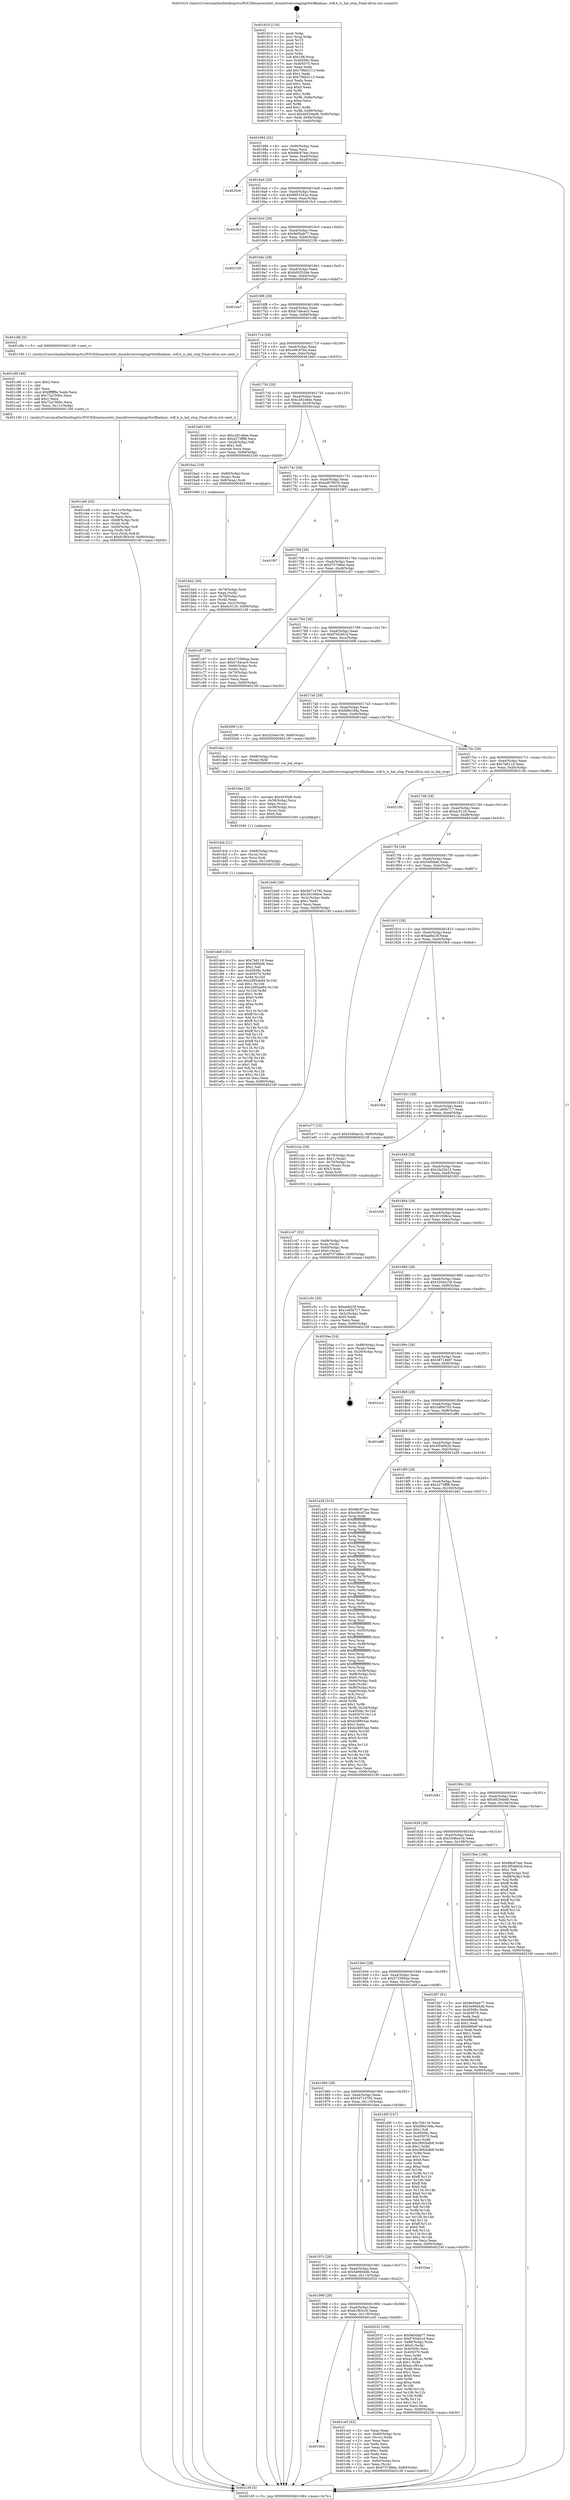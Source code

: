 digraph "0x401610" {
  label = "0x401610 (/mnt/c/Users/mathe/Desktop/tcc/POCII/binaries/extr_linuxdriversstagingrtlwifihalmac..wifi.h_is_hal_stop_Final-ollvm.out::main(0))"
  labelloc = "t"
  node[shape=record]

  Entry [label="",width=0.3,height=0.3,shape=circle,fillcolor=black,style=filled]
  "0x401684" [label="{
     0x401684 [32]\l
     | [instrs]\l
     &nbsp;&nbsp;0x401684 \<+6\>: mov -0x90(%rbp),%eax\l
     &nbsp;&nbsp;0x40168a \<+2\>: mov %eax,%ecx\l
     &nbsp;&nbsp;0x40168c \<+6\>: sub $0x88c87eec,%ecx\l
     &nbsp;&nbsp;0x401692 \<+6\>: mov %eax,-0xa4(%rbp)\l
     &nbsp;&nbsp;0x401698 \<+6\>: mov %ecx,-0xa8(%rbp)\l
     &nbsp;&nbsp;0x40169e \<+6\>: je 00000000004020c6 \<main+0xab6\>\l
  }"]
  "0x4020c6" [label="{
     0x4020c6\l
  }", style=dashed]
  "0x4016a4" [label="{
     0x4016a4 [28]\l
     | [instrs]\l
     &nbsp;&nbsp;0x4016a4 \<+5\>: jmp 00000000004016a9 \<main+0x99\>\l
     &nbsp;&nbsp;0x4016a9 \<+6\>: mov -0xa4(%rbp),%eax\l
     &nbsp;&nbsp;0x4016af \<+5\>: sub $0x9953342e,%eax\l
     &nbsp;&nbsp;0x4016b4 \<+6\>: mov %eax,-0xac(%rbp)\l
     &nbsp;&nbsp;0x4016ba \<+6\>: je 0000000000401fc3 \<main+0x9b3\>\l
  }"]
  Exit [label="",width=0.3,height=0.3,shape=circle,fillcolor=black,style=filled,peripheries=2]
  "0x401fc3" [label="{
     0x401fc3\l
  }", style=dashed]
  "0x4016c0" [label="{
     0x4016c0 [28]\l
     | [instrs]\l
     &nbsp;&nbsp;0x4016c0 \<+5\>: jmp 00000000004016c5 \<main+0xb5\>\l
     &nbsp;&nbsp;0x4016c5 \<+6\>: mov -0xa4(%rbp),%eax\l
     &nbsp;&nbsp;0x4016cb \<+5\>: sub $0x9e50ab77,%eax\l
     &nbsp;&nbsp;0x4016d0 \<+6\>: mov %eax,-0xb0(%rbp)\l
     &nbsp;&nbsp;0x4016d6 \<+6\>: je 0000000000402158 \<main+0xb48\>\l
  }"]
  "0x401de0" [label="{
     0x401de0 [151]\l
     | [instrs]\l
     &nbsp;&nbsp;0x401de0 \<+5\>: mov $0x7b8118,%eax\l
     &nbsp;&nbsp;0x401de5 \<+5\>: mov $0x54f0da6,%esi\l
     &nbsp;&nbsp;0x401dea \<+2\>: mov $0x1,%dl\l
     &nbsp;&nbsp;0x401dec \<+8\>: mov 0x40506c,%r8d\l
     &nbsp;&nbsp;0x401df4 \<+8\>: mov 0x405070,%r9d\l
     &nbsp;&nbsp;0x401dfc \<+3\>: mov %r8d,%r10d\l
     &nbsp;&nbsp;0x401dff \<+7\>: add $0x2d95ab94,%r10d\l
     &nbsp;&nbsp;0x401e06 \<+4\>: sub $0x1,%r10d\l
     &nbsp;&nbsp;0x401e0a \<+7\>: sub $0x2d95ab94,%r10d\l
     &nbsp;&nbsp;0x401e11 \<+4\>: imul %r10d,%r8d\l
     &nbsp;&nbsp;0x401e15 \<+4\>: and $0x1,%r8d\l
     &nbsp;&nbsp;0x401e19 \<+4\>: cmp $0x0,%r8d\l
     &nbsp;&nbsp;0x401e1d \<+4\>: sete %r11b\l
     &nbsp;&nbsp;0x401e21 \<+4\>: cmp $0xa,%r9d\l
     &nbsp;&nbsp;0x401e25 \<+3\>: setl %bl\l
     &nbsp;&nbsp;0x401e28 \<+3\>: mov %r11b,%r14b\l
     &nbsp;&nbsp;0x401e2b \<+4\>: xor $0xff,%r14b\l
     &nbsp;&nbsp;0x401e2f \<+3\>: mov %bl,%r15b\l
     &nbsp;&nbsp;0x401e32 \<+4\>: xor $0xff,%r15b\l
     &nbsp;&nbsp;0x401e36 \<+3\>: xor $0x1,%dl\l
     &nbsp;&nbsp;0x401e39 \<+3\>: mov %r14b,%r12b\l
     &nbsp;&nbsp;0x401e3c \<+4\>: and $0xff,%r12b\l
     &nbsp;&nbsp;0x401e40 \<+3\>: and %dl,%r11b\l
     &nbsp;&nbsp;0x401e43 \<+3\>: mov %r15b,%r13b\l
     &nbsp;&nbsp;0x401e46 \<+4\>: and $0xff,%r13b\l
     &nbsp;&nbsp;0x401e4a \<+2\>: and %dl,%bl\l
     &nbsp;&nbsp;0x401e4c \<+3\>: or %r11b,%r12b\l
     &nbsp;&nbsp;0x401e4f \<+3\>: or %bl,%r13b\l
     &nbsp;&nbsp;0x401e52 \<+3\>: xor %r13b,%r12b\l
     &nbsp;&nbsp;0x401e55 \<+3\>: or %r15b,%r14b\l
     &nbsp;&nbsp;0x401e58 \<+4\>: xor $0xff,%r14b\l
     &nbsp;&nbsp;0x401e5c \<+3\>: or $0x1,%dl\l
     &nbsp;&nbsp;0x401e5f \<+3\>: and %dl,%r14b\l
     &nbsp;&nbsp;0x401e62 \<+3\>: or %r14b,%r12b\l
     &nbsp;&nbsp;0x401e65 \<+4\>: test $0x1,%r12b\l
     &nbsp;&nbsp;0x401e69 \<+3\>: cmovne %esi,%eax\l
     &nbsp;&nbsp;0x401e6c \<+6\>: mov %eax,-0x90(%rbp)\l
     &nbsp;&nbsp;0x401e72 \<+5\>: jmp 000000000040216f \<main+0xb5f\>\l
  }"]
  "0x402158" [label="{
     0x402158\l
  }", style=dashed]
  "0x4016dc" [label="{
     0x4016dc [28]\l
     | [instrs]\l
     &nbsp;&nbsp;0x4016dc \<+5\>: jmp 00000000004016e1 \<main+0xd1\>\l
     &nbsp;&nbsp;0x4016e1 \<+6\>: mov -0xa4(%rbp),%eax\l
     &nbsp;&nbsp;0x4016e7 \<+5\>: sub $0xb00552de,%eax\l
     &nbsp;&nbsp;0x4016ec \<+6\>: mov %eax,-0xb4(%rbp)\l
     &nbsp;&nbsp;0x4016f2 \<+6\>: je 0000000000401ee7 \<main+0x8d7\>\l
  }"]
  "0x401dcb" [label="{
     0x401dcb [21]\l
     | [instrs]\l
     &nbsp;&nbsp;0x401dcb \<+4\>: mov -0x68(%rbp),%rcx\l
     &nbsp;&nbsp;0x401dcf \<+3\>: mov (%rcx),%rcx\l
     &nbsp;&nbsp;0x401dd2 \<+3\>: mov %rcx,%rdi\l
     &nbsp;&nbsp;0x401dd5 \<+6\>: mov %eax,-0x120(%rbp)\l
     &nbsp;&nbsp;0x401ddb \<+5\>: call 0000000000401030 \<free@plt\>\l
     | [calls]\l
     &nbsp;&nbsp;0x401030 \{1\} (unknown)\l
  }"]
  "0x401ee7" [label="{
     0x401ee7\l
  }", style=dashed]
  "0x4016f8" [label="{
     0x4016f8 [28]\l
     | [instrs]\l
     &nbsp;&nbsp;0x4016f8 \<+5\>: jmp 00000000004016fd \<main+0xed\>\l
     &nbsp;&nbsp;0x4016fd \<+6\>: mov -0xa4(%rbp),%eax\l
     &nbsp;&nbsp;0x401703 \<+5\>: sub $0xb7d4cac5,%eax\l
     &nbsp;&nbsp;0x401708 \<+6\>: mov %eax,-0xb8(%rbp)\l
     &nbsp;&nbsp;0x40170e \<+6\>: je 0000000000401c8b \<main+0x67b\>\l
  }"]
  "0x401dae" [label="{
     0x401dae [29]\l
     | [instrs]\l
     &nbsp;&nbsp;0x401dae \<+10\>: movabs $0x4030d6,%rdi\l
     &nbsp;&nbsp;0x401db8 \<+4\>: mov -0x58(%rbp),%rcx\l
     &nbsp;&nbsp;0x401dbc \<+2\>: mov %eax,(%rcx)\l
     &nbsp;&nbsp;0x401dbe \<+4\>: mov -0x58(%rbp),%rcx\l
     &nbsp;&nbsp;0x401dc2 \<+2\>: mov (%rcx),%esi\l
     &nbsp;&nbsp;0x401dc4 \<+2\>: mov $0x0,%al\l
     &nbsp;&nbsp;0x401dc6 \<+5\>: call 0000000000401040 \<printf@plt\>\l
     | [calls]\l
     &nbsp;&nbsp;0x401040 \{1\} (unknown)\l
  }"]
  "0x401c8b" [label="{
     0x401c8b [5]\l
     | [instrs]\l
     &nbsp;&nbsp;0x401c8b \<+5\>: call 0000000000401160 \<next_i\>\l
     | [calls]\l
     &nbsp;&nbsp;0x401160 \{1\} (/mnt/c/Users/mathe/Desktop/tcc/POCII/binaries/extr_linuxdriversstagingrtlwifihalmac..wifi.h_is_hal_stop_Final-ollvm.out::next_i)\l
  }"]
  "0x401714" [label="{
     0x401714 [28]\l
     | [instrs]\l
     &nbsp;&nbsp;0x401714 \<+5\>: jmp 0000000000401719 \<main+0x109\>\l
     &nbsp;&nbsp;0x401719 \<+6\>: mov -0xa4(%rbp),%eax\l
     &nbsp;&nbsp;0x40171f \<+5\>: sub $0xc08c87ba,%eax\l
     &nbsp;&nbsp;0x401724 \<+6\>: mov %eax,-0xbc(%rbp)\l
     &nbsp;&nbsp;0x40172a \<+6\>: je 0000000000401b63 \<main+0x553\>\l
  }"]
  "0x4019b4" [label="{
     0x4019b4\l
  }", style=dashed]
  "0x401b63" [label="{
     0x401b63 [30]\l
     | [instrs]\l
     &nbsp;&nbsp;0x401b63 \<+5\>: mov $0xc28146ee,%eax\l
     &nbsp;&nbsp;0x401b68 \<+5\>: mov $0x4273fff8,%ecx\l
     &nbsp;&nbsp;0x401b6d \<+3\>: mov -0x2d(%rbp),%dl\l
     &nbsp;&nbsp;0x401b70 \<+3\>: test $0x1,%dl\l
     &nbsp;&nbsp;0x401b73 \<+3\>: cmovne %ecx,%eax\l
     &nbsp;&nbsp;0x401b76 \<+6\>: mov %eax,-0x90(%rbp)\l
     &nbsp;&nbsp;0x401b7c \<+5\>: jmp 000000000040216f \<main+0xb5f\>\l
  }"]
  "0x401730" [label="{
     0x401730 [28]\l
     | [instrs]\l
     &nbsp;&nbsp;0x401730 \<+5\>: jmp 0000000000401735 \<main+0x125\>\l
     &nbsp;&nbsp;0x401735 \<+6\>: mov -0xa4(%rbp),%eax\l
     &nbsp;&nbsp;0x40173b \<+5\>: sub $0xc28146ee,%eax\l
     &nbsp;&nbsp;0x401740 \<+6\>: mov %eax,-0xc0(%rbp)\l
     &nbsp;&nbsp;0x401746 \<+6\>: je 0000000000401ba2 \<main+0x592\>\l
  }"]
  "0x401ce5" [label="{
     0x401ce5 [42]\l
     | [instrs]\l
     &nbsp;&nbsp;0x401ce5 \<+2\>: xor %eax,%eax\l
     &nbsp;&nbsp;0x401ce7 \<+4\>: mov -0x60(%rbp),%rcx\l
     &nbsp;&nbsp;0x401ceb \<+2\>: mov (%rcx),%edx\l
     &nbsp;&nbsp;0x401ced \<+2\>: mov %eax,%esi\l
     &nbsp;&nbsp;0x401cef \<+2\>: sub %edx,%esi\l
     &nbsp;&nbsp;0x401cf1 \<+2\>: mov %eax,%edx\l
     &nbsp;&nbsp;0x401cf3 \<+3\>: sub $0x1,%edx\l
     &nbsp;&nbsp;0x401cf6 \<+2\>: add %edx,%esi\l
     &nbsp;&nbsp;0x401cf8 \<+2\>: sub %esi,%eax\l
     &nbsp;&nbsp;0x401cfa \<+4\>: mov -0x60(%rbp),%rcx\l
     &nbsp;&nbsp;0x401cfe \<+2\>: mov %eax,(%rcx)\l
     &nbsp;&nbsp;0x401d00 \<+10\>: movl $0xf73748be,-0x90(%rbp)\l
     &nbsp;&nbsp;0x401d0a \<+5\>: jmp 000000000040216f \<main+0xb5f\>\l
  }"]
  "0x401ba2" [label="{
     0x401ba2 [16]\l
     | [instrs]\l
     &nbsp;&nbsp;0x401ba2 \<+4\>: mov -0x80(%rbp),%rax\l
     &nbsp;&nbsp;0x401ba6 \<+3\>: mov (%rax),%rax\l
     &nbsp;&nbsp;0x401ba9 \<+4\>: mov 0x8(%rax),%rdi\l
     &nbsp;&nbsp;0x401bad \<+5\>: call 0000000000401060 \<atoi@plt\>\l
     | [calls]\l
     &nbsp;&nbsp;0x401060 \{1\} (unknown)\l
  }"]
  "0x40174c" [label="{
     0x40174c [28]\l
     | [instrs]\l
     &nbsp;&nbsp;0x40174c \<+5\>: jmp 0000000000401751 \<main+0x141\>\l
     &nbsp;&nbsp;0x401751 \<+6\>: mov -0xa4(%rbp),%eax\l
     &nbsp;&nbsp;0x401757 \<+5\>: sub $0xed979535,%eax\l
     &nbsp;&nbsp;0x40175c \<+6\>: mov %eax,-0xc4(%rbp)\l
     &nbsp;&nbsp;0x401762 \<+6\>: je 0000000000401f67 \<main+0x957\>\l
  }"]
  "0x401998" [label="{
     0x401998 [28]\l
     | [instrs]\l
     &nbsp;&nbsp;0x401998 \<+5\>: jmp 000000000040199d \<main+0x38d\>\l
     &nbsp;&nbsp;0x40199d \<+6\>: mov -0xa4(%rbp),%eax\l
     &nbsp;&nbsp;0x4019a3 \<+5\>: sub $0x61f93cc9,%eax\l
     &nbsp;&nbsp;0x4019a8 \<+6\>: mov %eax,-0x118(%rbp)\l
     &nbsp;&nbsp;0x4019ae \<+6\>: je 0000000000401ce5 \<main+0x6d5\>\l
  }"]
  "0x401f67" [label="{
     0x401f67\l
  }", style=dashed]
  "0x401768" [label="{
     0x401768 [28]\l
     | [instrs]\l
     &nbsp;&nbsp;0x401768 \<+5\>: jmp 000000000040176d \<main+0x15d\>\l
     &nbsp;&nbsp;0x40176d \<+6\>: mov -0xa4(%rbp),%eax\l
     &nbsp;&nbsp;0x401773 \<+5\>: sub $0xf73748be,%eax\l
     &nbsp;&nbsp;0x401778 \<+6\>: mov %eax,-0xc8(%rbp)\l
     &nbsp;&nbsp;0x40177e \<+6\>: je 0000000000401c67 \<main+0x657\>\l
  }"]
  "0x402032" [label="{
     0x402032 [109]\l
     | [instrs]\l
     &nbsp;&nbsp;0x402032 \<+5\>: mov $0x9e50ab77,%eax\l
     &nbsp;&nbsp;0x402037 \<+5\>: mov $0xf7654d1d,%ecx\l
     &nbsp;&nbsp;0x40203c \<+7\>: mov -0x88(%rbp),%rdx\l
     &nbsp;&nbsp;0x402043 \<+6\>: movl $0x0,(%rdx)\l
     &nbsp;&nbsp;0x402049 \<+7\>: mov 0x40506c,%esi\l
     &nbsp;&nbsp;0x402050 \<+7\>: mov 0x405070,%edi\l
     &nbsp;&nbsp;0x402057 \<+3\>: mov %esi,%r8d\l
     &nbsp;&nbsp;0x40205a \<+7\>: sub $0xa1cf81ec,%r8d\l
     &nbsp;&nbsp;0x402061 \<+4\>: sub $0x1,%r8d\l
     &nbsp;&nbsp;0x402065 \<+7\>: add $0xa1cf81ec,%r8d\l
     &nbsp;&nbsp;0x40206c \<+4\>: imul %r8d,%esi\l
     &nbsp;&nbsp;0x402070 \<+3\>: and $0x1,%esi\l
     &nbsp;&nbsp;0x402073 \<+3\>: cmp $0x0,%esi\l
     &nbsp;&nbsp;0x402076 \<+4\>: sete %r9b\l
     &nbsp;&nbsp;0x40207a \<+3\>: cmp $0xa,%edi\l
     &nbsp;&nbsp;0x40207d \<+4\>: setl %r10b\l
     &nbsp;&nbsp;0x402081 \<+3\>: mov %r9b,%r11b\l
     &nbsp;&nbsp;0x402084 \<+3\>: and %r10b,%r11b\l
     &nbsp;&nbsp;0x402087 \<+3\>: xor %r10b,%r9b\l
     &nbsp;&nbsp;0x40208a \<+3\>: or %r9b,%r11b\l
     &nbsp;&nbsp;0x40208d \<+4\>: test $0x1,%r11b\l
     &nbsp;&nbsp;0x402091 \<+3\>: cmovne %ecx,%eax\l
     &nbsp;&nbsp;0x402094 \<+6\>: mov %eax,-0x90(%rbp)\l
     &nbsp;&nbsp;0x40209a \<+5\>: jmp 000000000040216f \<main+0xb5f\>\l
  }"]
  "0x401c67" [label="{
     0x401c67 [36]\l
     | [instrs]\l
     &nbsp;&nbsp;0x401c67 \<+5\>: mov $0x572580aa,%eax\l
     &nbsp;&nbsp;0x401c6c \<+5\>: mov $0xb7d4cac5,%ecx\l
     &nbsp;&nbsp;0x401c71 \<+4\>: mov -0x60(%rbp),%rdx\l
     &nbsp;&nbsp;0x401c75 \<+2\>: mov (%rdx),%esi\l
     &nbsp;&nbsp;0x401c77 \<+4\>: mov -0x70(%rbp),%rdx\l
     &nbsp;&nbsp;0x401c7b \<+2\>: cmp (%rdx),%esi\l
     &nbsp;&nbsp;0x401c7d \<+3\>: cmovl %ecx,%eax\l
     &nbsp;&nbsp;0x401c80 \<+6\>: mov %eax,-0x90(%rbp)\l
     &nbsp;&nbsp;0x401c86 \<+5\>: jmp 000000000040216f \<main+0xb5f\>\l
  }"]
  "0x401784" [label="{
     0x401784 [28]\l
     | [instrs]\l
     &nbsp;&nbsp;0x401784 \<+5\>: jmp 0000000000401789 \<main+0x179\>\l
     &nbsp;&nbsp;0x401789 \<+6\>: mov -0xa4(%rbp),%eax\l
     &nbsp;&nbsp;0x40178f \<+5\>: sub $0xf7654d1d,%eax\l
     &nbsp;&nbsp;0x401794 \<+6\>: mov %eax,-0xcc(%rbp)\l
     &nbsp;&nbsp;0x40179a \<+6\>: je 000000000040209f \<main+0xa8f\>\l
  }"]
  "0x40197c" [label="{
     0x40197c [28]\l
     | [instrs]\l
     &nbsp;&nbsp;0x40197c \<+5\>: jmp 0000000000401981 \<main+0x371\>\l
     &nbsp;&nbsp;0x401981 \<+6\>: mov -0xa4(%rbp),%eax\l
     &nbsp;&nbsp;0x401987 \<+5\>: sub $0x5e99d4db,%eax\l
     &nbsp;&nbsp;0x40198c \<+6\>: mov %eax,-0x114(%rbp)\l
     &nbsp;&nbsp;0x401992 \<+6\>: je 0000000000402032 \<main+0xa22\>\l
  }"]
  "0x40209f" [label="{
     0x40209f [15]\l
     | [instrs]\l
     &nbsp;&nbsp;0x40209f \<+10\>: movl $0x3204e156,-0x90(%rbp)\l
     &nbsp;&nbsp;0x4020a9 \<+5\>: jmp 000000000040216f \<main+0xb5f\>\l
  }"]
  "0x4017a0" [label="{
     0x4017a0 [28]\l
     | [instrs]\l
     &nbsp;&nbsp;0x4017a0 \<+5\>: jmp 00000000004017a5 \<main+0x195\>\l
     &nbsp;&nbsp;0x4017a5 \<+6\>: mov -0xa4(%rbp),%eax\l
     &nbsp;&nbsp;0x4017ab \<+5\>: sub $0xfd9e19da,%eax\l
     &nbsp;&nbsp;0x4017b0 \<+6\>: mov %eax,-0xd0(%rbp)\l
     &nbsp;&nbsp;0x4017b6 \<+6\>: je 0000000000401da2 \<main+0x792\>\l
  }"]
  "0x401bee" [label="{
     0x401bee\l
  }", style=dashed]
  "0x401da2" [label="{
     0x401da2 [12]\l
     | [instrs]\l
     &nbsp;&nbsp;0x401da2 \<+4\>: mov -0x68(%rbp),%rax\l
     &nbsp;&nbsp;0x401da6 \<+3\>: mov (%rax),%rdi\l
     &nbsp;&nbsp;0x401da9 \<+5\>: call 00000000004015e0 \<is_hal_stop\>\l
     | [calls]\l
     &nbsp;&nbsp;0x4015e0 \{1\} (/mnt/c/Users/mathe/Desktop/tcc/POCII/binaries/extr_linuxdriversstagingrtlwifihalmac..wifi.h_is_hal_stop_Final-ollvm.out::is_hal_stop)\l
  }"]
  "0x4017bc" [label="{
     0x4017bc [28]\l
     | [instrs]\l
     &nbsp;&nbsp;0x4017bc \<+5\>: jmp 00000000004017c1 \<main+0x1b1\>\l
     &nbsp;&nbsp;0x4017c1 \<+6\>: mov -0xa4(%rbp),%eax\l
     &nbsp;&nbsp;0x4017c7 \<+5\>: sub $0x7b8118,%eax\l
     &nbsp;&nbsp;0x4017cc \<+6\>: mov %eax,-0xd4(%rbp)\l
     &nbsp;&nbsp;0x4017d2 \<+6\>: je 000000000040210b \<main+0xafb\>\l
  }"]
  "0x401960" [label="{
     0x401960 [28]\l
     | [instrs]\l
     &nbsp;&nbsp;0x401960 \<+5\>: jmp 0000000000401965 \<main+0x355\>\l
     &nbsp;&nbsp;0x401965 \<+6\>: mov -0xa4(%rbp),%eax\l
     &nbsp;&nbsp;0x40196b \<+5\>: sub $0x5d714792,%eax\l
     &nbsp;&nbsp;0x401970 \<+6\>: mov %eax,-0x110(%rbp)\l
     &nbsp;&nbsp;0x401976 \<+6\>: je 0000000000401bee \<main+0x5de\>\l
  }"]
  "0x40210b" [label="{
     0x40210b\l
  }", style=dashed]
  "0x4017d8" [label="{
     0x4017d8 [28]\l
     | [instrs]\l
     &nbsp;&nbsp;0x4017d8 \<+5\>: jmp 00000000004017dd \<main+0x1cd\>\l
     &nbsp;&nbsp;0x4017dd \<+6\>: mov -0xa4(%rbp),%eax\l
     &nbsp;&nbsp;0x4017e3 \<+5\>: sub $0xdc5120,%eax\l
     &nbsp;&nbsp;0x4017e8 \<+6\>: mov %eax,-0xd8(%rbp)\l
     &nbsp;&nbsp;0x4017ee \<+6\>: je 0000000000401bd0 \<main+0x5c0\>\l
  }"]
  "0x401d0f" [label="{
     0x401d0f [147]\l
     | [instrs]\l
     &nbsp;&nbsp;0x401d0f \<+5\>: mov $0x7b8118,%eax\l
     &nbsp;&nbsp;0x401d14 \<+5\>: mov $0xfd9e19da,%ecx\l
     &nbsp;&nbsp;0x401d19 \<+2\>: mov $0x1,%dl\l
     &nbsp;&nbsp;0x401d1b \<+7\>: mov 0x40506c,%esi\l
     &nbsp;&nbsp;0x401d22 \<+7\>: mov 0x405070,%edi\l
     &nbsp;&nbsp;0x401d29 \<+3\>: mov %esi,%r8d\l
     &nbsp;&nbsp;0x401d2c \<+7\>: add $0x3892bdb8,%r8d\l
     &nbsp;&nbsp;0x401d33 \<+4\>: sub $0x1,%r8d\l
     &nbsp;&nbsp;0x401d37 \<+7\>: sub $0x3892bdb8,%r8d\l
     &nbsp;&nbsp;0x401d3e \<+4\>: imul %r8d,%esi\l
     &nbsp;&nbsp;0x401d42 \<+3\>: and $0x1,%esi\l
     &nbsp;&nbsp;0x401d45 \<+3\>: cmp $0x0,%esi\l
     &nbsp;&nbsp;0x401d48 \<+4\>: sete %r9b\l
     &nbsp;&nbsp;0x401d4c \<+3\>: cmp $0xa,%edi\l
     &nbsp;&nbsp;0x401d4f \<+4\>: setl %r10b\l
     &nbsp;&nbsp;0x401d53 \<+3\>: mov %r9b,%r11b\l
     &nbsp;&nbsp;0x401d56 \<+4\>: xor $0xff,%r11b\l
     &nbsp;&nbsp;0x401d5a \<+3\>: mov %r10b,%bl\l
     &nbsp;&nbsp;0x401d5d \<+3\>: xor $0xff,%bl\l
     &nbsp;&nbsp;0x401d60 \<+3\>: xor $0x0,%dl\l
     &nbsp;&nbsp;0x401d63 \<+3\>: mov %r11b,%r14b\l
     &nbsp;&nbsp;0x401d66 \<+4\>: and $0x0,%r14b\l
     &nbsp;&nbsp;0x401d6a \<+3\>: and %dl,%r9b\l
     &nbsp;&nbsp;0x401d6d \<+3\>: mov %bl,%r15b\l
     &nbsp;&nbsp;0x401d70 \<+4\>: and $0x0,%r15b\l
     &nbsp;&nbsp;0x401d74 \<+3\>: and %dl,%r10b\l
     &nbsp;&nbsp;0x401d77 \<+3\>: or %r9b,%r14b\l
     &nbsp;&nbsp;0x401d7a \<+3\>: or %r10b,%r15b\l
     &nbsp;&nbsp;0x401d7d \<+3\>: xor %r15b,%r14b\l
     &nbsp;&nbsp;0x401d80 \<+3\>: or %bl,%r11b\l
     &nbsp;&nbsp;0x401d83 \<+4\>: xor $0xff,%r11b\l
     &nbsp;&nbsp;0x401d87 \<+3\>: or $0x0,%dl\l
     &nbsp;&nbsp;0x401d8a \<+3\>: and %dl,%r11b\l
     &nbsp;&nbsp;0x401d8d \<+3\>: or %r11b,%r14b\l
     &nbsp;&nbsp;0x401d90 \<+4\>: test $0x1,%r14b\l
     &nbsp;&nbsp;0x401d94 \<+3\>: cmovne %ecx,%eax\l
     &nbsp;&nbsp;0x401d97 \<+6\>: mov %eax,-0x90(%rbp)\l
     &nbsp;&nbsp;0x401d9d \<+5\>: jmp 000000000040216f \<main+0xb5f\>\l
  }"]
  "0x401bd0" [label="{
     0x401bd0 [30]\l
     | [instrs]\l
     &nbsp;&nbsp;0x401bd0 \<+5\>: mov $0x5d714792,%eax\l
     &nbsp;&nbsp;0x401bd5 \<+5\>: mov $0x301006ce,%ecx\l
     &nbsp;&nbsp;0x401bda \<+3\>: mov -0x2c(%rbp),%edx\l
     &nbsp;&nbsp;0x401bdd \<+3\>: cmp $0x1,%edx\l
     &nbsp;&nbsp;0x401be0 \<+3\>: cmovl %ecx,%eax\l
     &nbsp;&nbsp;0x401be3 \<+6\>: mov %eax,-0x90(%rbp)\l
     &nbsp;&nbsp;0x401be9 \<+5\>: jmp 000000000040216f \<main+0xb5f\>\l
  }"]
  "0x4017f4" [label="{
     0x4017f4 [28]\l
     | [instrs]\l
     &nbsp;&nbsp;0x4017f4 \<+5\>: jmp 00000000004017f9 \<main+0x1e9\>\l
     &nbsp;&nbsp;0x4017f9 \<+6\>: mov -0xa4(%rbp),%eax\l
     &nbsp;&nbsp;0x4017ff \<+5\>: sub $0x54f0da6,%eax\l
     &nbsp;&nbsp;0x401804 \<+6\>: mov %eax,-0xdc(%rbp)\l
     &nbsp;&nbsp;0x40180a \<+6\>: je 0000000000401e77 \<main+0x867\>\l
  }"]
  "0x401944" [label="{
     0x401944 [28]\l
     | [instrs]\l
     &nbsp;&nbsp;0x401944 \<+5\>: jmp 0000000000401949 \<main+0x339\>\l
     &nbsp;&nbsp;0x401949 \<+6\>: mov -0xa4(%rbp),%eax\l
     &nbsp;&nbsp;0x40194f \<+5\>: sub $0x572580aa,%eax\l
     &nbsp;&nbsp;0x401954 \<+6\>: mov %eax,-0x10c(%rbp)\l
     &nbsp;&nbsp;0x40195a \<+6\>: je 0000000000401d0f \<main+0x6ff\>\l
  }"]
  "0x401e77" [label="{
     0x401e77 [15]\l
     | [instrs]\l
     &nbsp;&nbsp;0x401e77 \<+10\>: movl $0x53d6ae1b,-0x90(%rbp)\l
     &nbsp;&nbsp;0x401e81 \<+5\>: jmp 000000000040216f \<main+0xb5f\>\l
  }"]
  "0x401810" [label="{
     0x401810 [28]\l
     | [instrs]\l
     &nbsp;&nbsp;0x401810 \<+5\>: jmp 0000000000401815 \<main+0x205\>\l
     &nbsp;&nbsp;0x401815 \<+6\>: mov -0xa4(%rbp),%eax\l
     &nbsp;&nbsp;0x40181b \<+5\>: sub $0xaefe23f,%eax\l
     &nbsp;&nbsp;0x401820 \<+6\>: mov %eax,-0xe0(%rbp)\l
     &nbsp;&nbsp;0x401826 \<+6\>: je 0000000000401fb4 \<main+0x9a4\>\l
  }"]
  "0x401fd7" [label="{
     0x401fd7 [91]\l
     | [instrs]\l
     &nbsp;&nbsp;0x401fd7 \<+5\>: mov $0x9e50ab77,%eax\l
     &nbsp;&nbsp;0x401fdc \<+5\>: mov $0x5e99d4db,%ecx\l
     &nbsp;&nbsp;0x401fe1 \<+7\>: mov 0x40506c,%edx\l
     &nbsp;&nbsp;0x401fe8 \<+7\>: mov 0x405070,%esi\l
     &nbsp;&nbsp;0x401fef \<+2\>: mov %edx,%edi\l
     &nbsp;&nbsp;0x401ff1 \<+6\>: sub $0xb86b87ed,%edi\l
     &nbsp;&nbsp;0x401ff7 \<+3\>: sub $0x1,%edi\l
     &nbsp;&nbsp;0x401ffa \<+6\>: add $0xb86b87ed,%edi\l
     &nbsp;&nbsp;0x402000 \<+3\>: imul %edi,%edx\l
     &nbsp;&nbsp;0x402003 \<+3\>: and $0x1,%edx\l
     &nbsp;&nbsp;0x402006 \<+3\>: cmp $0x0,%edx\l
     &nbsp;&nbsp;0x402009 \<+4\>: sete %r8b\l
     &nbsp;&nbsp;0x40200d \<+3\>: cmp $0xa,%esi\l
     &nbsp;&nbsp;0x402010 \<+4\>: setl %r9b\l
     &nbsp;&nbsp;0x402014 \<+3\>: mov %r8b,%r10b\l
     &nbsp;&nbsp;0x402017 \<+3\>: and %r9b,%r10b\l
     &nbsp;&nbsp;0x40201a \<+3\>: xor %r9b,%r8b\l
     &nbsp;&nbsp;0x40201d \<+3\>: or %r8b,%r10b\l
     &nbsp;&nbsp;0x402020 \<+4\>: test $0x1,%r10b\l
     &nbsp;&nbsp;0x402024 \<+3\>: cmovne %ecx,%eax\l
     &nbsp;&nbsp;0x402027 \<+6\>: mov %eax,-0x90(%rbp)\l
     &nbsp;&nbsp;0x40202d \<+5\>: jmp 000000000040216f \<main+0xb5f\>\l
  }"]
  "0x401fb4" [label="{
     0x401fb4\l
  }", style=dashed]
  "0x40182c" [label="{
     0x40182c [28]\l
     | [instrs]\l
     &nbsp;&nbsp;0x40182c \<+5\>: jmp 0000000000401831 \<main+0x221\>\l
     &nbsp;&nbsp;0x401831 \<+6\>: mov -0xa4(%rbp),%eax\l
     &nbsp;&nbsp;0x401837 \<+5\>: sub $0x1e65b717,%eax\l
     &nbsp;&nbsp;0x40183c \<+6\>: mov %eax,-0xe4(%rbp)\l
     &nbsp;&nbsp;0x401842 \<+6\>: je 0000000000401c2a \<main+0x61a\>\l
  }"]
  "0x401cb8" [label="{
     0x401cb8 [45]\l
     | [instrs]\l
     &nbsp;&nbsp;0x401cb8 \<+6\>: mov -0x11c(%rbp),%ecx\l
     &nbsp;&nbsp;0x401cbe \<+3\>: imul %eax,%ecx\l
     &nbsp;&nbsp;0x401cc1 \<+3\>: movslq %ecx,%rsi\l
     &nbsp;&nbsp;0x401cc4 \<+4\>: mov -0x68(%rbp),%rdi\l
     &nbsp;&nbsp;0x401cc8 \<+3\>: mov (%rdi),%rdi\l
     &nbsp;&nbsp;0x401ccb \<+4\>: mov -0x60(%rbp),%r8\l
     &nbsp;&nbsp;0x401ccf \<+3\>: movslq (%r8),%r8\l
     &nbsp;&nbsp;0x401cd2 \<+4\>: mov %rsi,(%rdi,%r8,8)\l
     &nbsp;&nbsp;0x401cd6 \<+10\>: movl $0x61f93cc9,-0x90(%rbp)\l
     &nbsp;&nbsp;0x401ce0 \<+5\>: jmp 000000000040216f \<main+0xb5f\>\l
  }"]
  "0x401c2a" [label="{
     0x401c2a [29]\l
     | [instrs]\l
     &nbsp;&nbsp;0x401c2a \<+4\>: mov -0x70(%rbp),%rax\l
     &nbsp;&nbsp;0x401c2e \<+6\>: movl $0x1,(%rax)\l
     &nbsp;&nbsp;0x401c34 \<+4\>: mov -0x70(%rbp),%rax\l
     &nbsp;&nbsp;0x401c38 \<+3\>: movslq (%rax),%rax\l
     &nbsp;&nbsp;0x401c3b \<+4\>: shl $0x3,%rax\l
     &nbsp;&nbsp;0x401c3f \<+3\>: mov %rax,%rdi\l
     &nbsp;&nbsp;0x401c42 \<+5\>: call 0000000000401050 \<malloc@plt\>\l
     | [calls]\l
     &nbsp;&nbsp;0x401050 \{1\} (unknown)\l
  }"]
  "0x401848" [label="{
     0x401848 [28]\l
     | [instrs]\l
     &nbsp;&nbsp;0x401848 \<+5\>: jmp 000000000040184d \<main+0x23d\>\l
     &nbsp;&nbsp;0x40184d \<+6\>: mov -0xa4(%rbp),%eax\l
     &nbsp;&nbsp;0x401853 \<+5\>: sub $0x1fa32b12,%eax\l
     &nbsp;&nbsp;0x401858 \<+6\>: mov %eax,-0xe8(%rbp)\l
     &nbsp;&nbsp;0x40185e \<+6\>: je 0000000000401f45 \<main+0x935\>\l
  }"]
  "0x401c90" [label="{
     0x401c90 [40]\l
     | [instrs]\l
     &nbsp;&nbsp;0x401c90 \<+5\>: mov $0x2,%ecx\l
     &nbsp;&nbsp;0x401c95 \<+1\>: cltd\l
     &nbsp;&nbsp;0x401c96 \<+2\>: idiv %ecx\l
     &nbsp;&nbsp;0x401c98 \<+6\>: imul $0xfffffffe,%edx,%ecx\l
     &nbsp;&nbsp;0x401c9e \<+6\>: sub $0x72a790bc,%ecx\l
     &nbsp;&nbsp;0x401ca4 \<+3\>: add $0x1,%ecx\l
     &nbsp;&nbsp;0x401ca7 \<+6\>: add $0x72a790bc,%ecx\l
     &nbsp;&nbsp;0x401cad \<+6\>: mov %ecx,-0x11c(%rbp)\l
     &nbsp;&nbsp;0x401cb3 \<+5\>: call 0000000000401160 \<next_i\>\l
     | [calls]\l
     &nbsp;&nbsp;0x401160 \{1\} (/mnt/c/Users/mathe/Desktop/tcc/POCII/binaries/extr_linuxdriversstagingrtlwifihalmac..wifi.h_is_hal_stop_Final-ollvm.out::next_i)\l
  }"]
  "0x401f45" [label="{
     0x401f45\l
  }", style=dashed]
  "0x401864" [label="{
     0x401864 [28]\l
     | [instrs]\l
     &nbsp;&nbsp;0x401864 \<+5\>: jmp 0000000000401869 \<main+0x259\>\l
     &nbsp;&nbsp;0x401869 \<+6\>: mov -0xa4(%rbp),%eax\l
     &nbsp;&nbsp;0x40186f \<+5\>: sub $0x301006ce,%eax\l
     &nbsp;&nbsp;0x401874 \<+6\>: mov %eax,-0xec(%rbp)\l
     &nbsp;&nbsp;0x40187a \<+6\>: je 0000000000401c0c \<main+0x5fc\>\l
  }"]
  "0x401c47" [label="{
     0x401c47 [32]\l
     | [instrs]\l
     &nbsp;&nbsp;0x401c47 \<+4\>: mov -0x68(%rbp),%rdi\l
     &nbsp;&nbsp;0x401c4b \<+3\>: mov %rax,(%rdi)\l
     &nbsp;&nbsp;0x401c4e \<+4\>: mov -0x60(%rbp),%rax\l
     &nbsp;&nbsp;0x401c52 \<+6\>: movl $0x0,(%rax)\l
     &nbsp;&nbsp;0x401c58 \<+10\>: movl $0xf73748be,-0x90(%rbp)\l
     &nbsp;&nbsp;0x401c62 \<+5\>: jmp 000000000040216f \<main+0xb5f\>\l
  }"]
  "0x401c0c" [label="{
     0x401c0c [30]\l
     | [instrs]\l
     &nbsp;&nbsp;0x401c0c \<+5\>: mov $0xaefe23f,%eax\l
     &nbsp;&nbsp;0x401c11 \<+5\>: mov $0x1e65b717,%ecx\l
     &nbsp;&nbsp;0x401c16 \<+3\>: mov -0x2c(%rbp),%edx\l
     &nbsp;&nbsp;0x401c19 \<+3\>: cmp $0x0,%edx\l
     &nbsp;&nbsp;0x401c1c \<+3\>: cmove %ecx,%eax\l
     &nbsp;&nbsp;0x401c1f \<+6\>: mov %eax,-0x90(%rbp)\l
     &nbsp;&nbsp;0x401c25 \<+5\>: jmp 000000000040216f \<main+0xb5f\>\l
  }"]
  "0x401880" [label="{
     0x401880 [28]\l
     | [instrs]\l
     &nbsp;&nbsp;0x401880 \<+5\>: jmp 0000000000401885 \<main+0x275\>\l
     &nbsp;&nbsp;0x401885 \<+6\>: mov -0xa4(%rbp),%eax\l
     &nbsp;&nbsp;0x40188b \<+5\>: sub $0x3204e156,%eax\l
     &nbsp;&nbsp;0x401890 \<+6\>: mov %eax,-0xf0(%rbp)\l
     &nbsp;&nbsp;0x401896 \<+6\>: je 00000000004020ae \<main+0xa9e\>\l
  }"]
  "0x401bb2" [label="{
     0x401bb2 [30]\l
     | [instrs]\l
     &nbsp;&nbsp;0x401bb2 \<+4\>: mov -0x78(%rbp),%rdi\l
     &nbsp;&nbsp;0x401bb6 \<+2\>: mov %eax,(%rdi)\l
     &nbsp;&nbsp;0x401bb8 \<+4\>: mov -0x78(%rbp),%rdi\l
     &nbsp;&nbsp;0x401bbc \<+2\>: mov (%rdi),%eax\l
     &nbsp;&nbsp;0x401bbe \<+3\>: mov %eax,-0x2c(%rbp)\l
     &nbsp;&nbsp;0x401bc1 \<+10\>: movl $0xdc5120,-0x90(%rbp)\l
     &nbsp;&nbsp;0x401bcb \<+5\>: jmp 000000000040216f \<main+0xb5f\>\l
  }"]
  "0x4020ae" [label="{
     0x4020ae [24]\l
     | [instrs]\l
     &nbsp;&nbsp;0x4020ae \<+7\>: mov -0x88(%rbp),%rax\l
     &nbsp;&nbsp;0x4020b5 \<+2\>: mov (%rax),%eax\l
     &nbsp;&nbsp;0x4020b7 \<+4\>: lea -0x28(%rbp),%rsp\l
     &nbsp;&nbsp;0x4020bb \<+1\>: pop %rbx\l
     &nbsp;&nbsp;0x4020bc \<+2\>: pop %r12\l
     &nbsp;&nbsp;0x4020be \<+2\>: pop %r13\l
     &nbsp;&nbsp;0x4020c0 \<+2\>: pop %r14\l
     &nbsp;&nbsp;0x4020c2 \<+2\>: pop %r15\l
     &nbsp;&nbsp;0x4020c4 \<+1\>: pop %rbp\l
     &nbsp;&nbsp;0x4020c5 \<+1\>: ret\l
  }"]
  "0x40189c" [label="{
     0x40189c [28]\l
     | [instrs]\l
     &nbsp;&nbsp;0x40189c \<+5\>: jmp 00000000004018a1 \<main+0x291\>\l
     &nbsp;&nbsp;0x4018a1 \<+6\>: mov -0xa4(%rbp),%eax\l
     &nbsp;&nbsp;0x4018a7 \<+5\>: sub $0x38714687,%eax\l
     &nbsp;&nbsp;0x4018ac \<+6\>: mov %eax,-0xf4(%rbp)\l
     &nbsp;&nbsp;0x4018b2 \<+6\>: je 0000000000401ec3 \<main+0x8b3\>\l
  }"]
  "0x401610" [label="{
     0x401610 [116]\l
     | [instrs]\l
     &nbsp;&nbsp;0x401610 \<+1\>: push %rbp\l
     &nbsp;&nbsp;0x401611 \<+3\>: mov %rsp,%rbp\l
     &nbsp;&nbsp;0x401614 \<+2\>: push %r15\l
     &nbsp;&nbsp;0x401616 \<+2\>: push %r14\l
     &nbsp;&nbsp;0x401618 \<+2\>: push %r13\l
     &nbsp;&nbsp;0x40161a \<+2\>: push %r12\l
     &nbsp;&nbsp;0x40161c \<+1\>: push %rbx\l
     &nbsp;&nbsp;0x40161d \<+7\>: sub $0x108,%rsp\l
     &nbsp;&nbsp;0x401624 \<+7\>: mov 0x40506c,%eax\l
     &nbsp;&nbsp;0x40162b \<+7\>: mov 0x405070,%ecx\l
     &nbsp;&nbsp;0x401632 \<+2\>: mov %eax,%edx\l
     &nbsp;&nbsp;0x401634 \<+6\>: add $0x706b3113,%edx\l
     &nbsp;&nbsp;0x40163a \<+3\>: sub $0x1,%edx\l
     &nbsp;&nbsp;0x40163d \<+6\>: sub $0x706b3113,%edx\l
     &nbsp;&nbsp;0x401643 \<+3\>: imul %edx,%eax\l
     &nbsp;&nbsp;0x401646 \<+3\>: and $0x1,%eax\l
     &nbsp;&nbsp;0x401649 \<+3\>: cmp $0x0,%eax\l
     &nbsp;&nbsp;0x40164c \<+4\>: sete %r8b\l
     &nbsp;&nbsp;0x401650 \<+4\>: and $0x1,%r8b\l
     &nbsp;&nbsp;0x401654 \<+7\>: mov %r8b,-0x8a(%rbp)\l
     &nbsp;&nbsp;0x40165b \<+3\>: cmp $0xa,%ecx\l
     &nbsp;&nbsp;0x40165e \<+4\>: setl %r8b\l
     &nbsp;&nbsp;0x401662 \<+4\>: and $0x1,%r8b\l
     &nbsp;&nbsp;0x401666 \<+7\>: mov %r8b,-0x89(%rbp)\l
     &nbsp;&nbsp;0x40166d \<+10\>: movl $0x49254ed9,-0x90(%rbp)\l
     &nbsp;&nbsp;0x401677 \<+6\>: mov %edi,-0x94(%rbp)\l
     &nbsp;&nbsp;0x40167d \<+7\>: mov %rsi,-0xa0(%rbp)\l
  }"]
  "0x401ec3" [label="{
     0x401ec3\l
  }", style=dashed]
  "0x4018b8" [label="{
     0x4018b8 [28]\l
     | [instrs]\l
     &nbsp;&nbsp;0x4018b8 \<+5\>: jmp 00000000004018bd \<main+0x2ad\>\l
     &nbsp;&nbsp;0x4018bd \<+6\>: mov -0xa4(%rbp),%eax\l
     &nbsp;&nbsp;0x4018c3 \<+5\>: sub $0x3df06703,%eax\l
     &nbsp;&nbsp;0x4018c8 \<+6\>: mov %eax,-0xf8(%rbp)\l
     &nbsp;&nbsp;0x4018ce \<+6\>: je 0000000000401e86 \<main+0x876\>\l
  }"]
  "0x40216f" [label="{
     0x40216f [5]\l
     | [instrs]\l
     &nbsp;&nbsp;0x40216f \<+5\>: jmp 0000000000401684 \<main+0x74\>\l
  }"]
  "0x401e86" [label="{
     0x401e86\l
  }", style=dashed]
  "0x4018d4" [label="{
     0x4018d4 [28]\l
     | [instrs]\l
     &nbsp;&nbsp;0x4018d4 \<+5\>: jmp 00000000004018d9 \<main+0x2c9\>\l
     &nbsp;&nbsp;0x4018d9 \<+6\>: mov -0xa4(%rbp),%eax\l
     &nbsp;&nbsp;0x4018df \<+5\>: sub $0x3f54062b,%eax\l
     &nbsp;&nbsp;0x4018e4 \<+6\>: mov %eax,-0xfc(%rbp)\l
     &nbsp;&nbsp;0x4018ea \<+6\>: je 0000000000401a28 \<main+0x418\>\l
  }"]
  "0x401928" [label="{
     0x401928 [28]\l
     | [instrs]\l
     &nbsp;&nbsp;0x401928 \<+5\>: jmp 000000000040192d \<main+0x31d\>\l
     &nbsp;&nbsp;0x40192d \<+6\>: mov -0xa4(%rbp),%eax\l
     &nbsp;&nbsp;0x401933 \<+5\>: sub $0x53d6ae1b,%eax\l
     &nbsp;&nbsp;0x401938 \<+6\>: mov %eax,-0x108(%rbp)\l
     &nbsp;&nbsp;0x40193e \<+6\>: je 0000000000401fd7 \<main+0x9c7\>\l
  }"]
  "0x401a28" [label="{
     0x401a28 [315]\l
     | [instrs]\l
     &nbsp;&nbsp;0x401a28 \<+5\>: mov $0x88c87eec,%eax\l
     &nbsp;&nbsp;0x401a2d \<+5\>: mov $0xc08c87ba,%ecx\l
     &nbsp;&nbsp;0x401a32 \<+3\>: mov %rsp,%rdx\l
     &nbsp;&nbsp;0x401a35 \<+4\>: add $0xfffffffffffffff0,%rdx\l
     &nbsp;&nbsp;0x401a39 \<+3\>: mov %rdx,%rsp\l
     &nbsp;&nbsp;0x401a3c \<+7\>: mov %rdx,-0x88(%rbp)\l
     &nbsp;&nbsp;0x401a43 \<+3\>: mov %rsp,%rdx\l
     &nbsp;&nbsp;0x401a46 \<+4\>: add $0xfffffffffffffff0,%rdx\l
     &nbsp;&nbsp;0x401a4a \<+3\>: mov %rdx,%rsp\l
     &nbsp;&nbsp;0x401a4d \<+3\>: mov %rsp,%rsi\l
     &nbsp;&nbsp;0x401a50 \<+4\>: add $0xfffffffffffffff0,%rsi\l
     &nbsp;&nbsp;0x401a54 \<+3\>: mov %rsi,%rsp\l
     &nbsp;&nbsp;0x401a57 \<+4\>: mov %rsi,-0x80(%rbp)\l
     &nbsp;&nbsp;0x401a5b \<+3\>: mov %rsp,%rsi\l
     &nbsp;&nbsp;0x401a5e \<+4\>: add $0xfffffffffffffff0,%rsi\l
     &nbsp;&nbsp;0x401a62 \<+3\>: mov %rsi,%rsp\l
     &nbsp;&nbsp;0x401a65 \<+4\>: mov %rsi,-0x78(%rbp)\l
     &nbsp;&nbsp;0x401a69 \<+3\>: mov %rsp,%rsi\l
     &nbsp;&nbsp;0x401a6c \<+4\>: add $0xfffffffffffffff0,%rsi\l
     &nbsp;&nbsp;0x401a70 \<+3\>: mov %rsi,%rsp\l
     &nbsp;&nbsp;0x401a73 \<+4\>: mov %rsi,-0x70(%rbp)\l
     &nbsp;&nbsp;0x401a77 \<+3\>: mov %rsp,%rsi\l
     &nbsp;&nbsp;0x401a7a \<+4\>: add $0xfffffffffffffff0,%rsi\l
     &nbsp;&nbsp;0x401a7e \<+3\>: mov %rsi,%rsp\l
     &nbsp;&nbsp;0x401a81 \<+4\>: mov %rsi,-0x68(%rbp)\l
     &nbsp;&nbsp;0x401a85 \<+3\>: mov %rsp,%rsi\l
     &nbsp;&nbsp;0x401a88 \<+4\>: add $0xfffffffffffffff0,%rsi\l
     &nbsp;&nbsp;0x401a8c \<+3\>: mov %rsi,%rsp\l
     &nbsp;&nbsp;0x401a8f \<+4\>: mov %rsi,-0x60(%rbp)\l
     &nbsp;&nbsp;0x401a93 \<+3\>: mov %rsp,%rsi\l
     &nbsp;&nbsp;0x401a96 \<+4\>: add $0xfffffffffffffff0,%rsi\l
     &nbsp;&nbsp;0x401a9a \<+3\>: mov %rsi,%rsp\l
     &nbsp;&nbsp;0x401a9d \<+4\>: mov %rsi,-0x58(%rbp)\l
     &nbsp;&nbsp;0x401aa1 \<+3\>: mov %rsp,%rsi\l
     &nbsp;&nbsp;0x401aa4 \<+4\>: add $0xfffffffffffffff0,%rsi\l
     &nbsp;&nbsp;0x401aa8 \<+3\>: mov %rsi,%rsp\l
     &nbsp;&nbsp;0x401aab \<+4\>: mov %rsi,-0x50(%rbp)\l
     &nbsp;&nbsp;0x401aaf \<+3\>: mov %rsp,%rsi\l
     &nbsp;&nbsp;0x401ab2 \<+4\>: add $0xfffffffffffffff0,%rsi\l
     &nbsp;&nbsp;0x401ab6 \<+3\>: mov %rsi,%rsp\l
     &nbsp;&nbsp;0x401ab9 \<+4\>: mov %rsi,-0x48(%rbp)\l
     &nbsp;&nbsp;0x401abd \<+3\>: mov %rsp,%rsi\l
     &nbsp;&nbsp;0x401ac0 \<+4\>: add $0xfffffffffffffff0,%rsi\l
     &nbsp;&nbsp;0x401ac4 \<+3\>: mov %rsi,%rsp\l
     &nbsp;&nbsp;0x401ac7 \<+4\>: mov %rsi,-0x40(%rbp)\l
     &nbsp;&nbsp;0x401acb \<+3\>: mov %rsp,%rsi\l
     &nbsp;&nbsp;0x401ace \<+4\>: add $0xfffffffffffffff0,%rsi\l
     &nbsp;&nbsp;0x401ad2 \<+3\>: mov %rsi,%rsp\l
     &nbsp;&nbsp;0x401ad5 \<+4\>: mov %rsi,-0x38(%rbp)\l
     &nbsp;&nbsp;0x401ad9 \<+7\>: mov -0x88(%rbp),%rsi\l
     &nbsp;&nbsp;0x401ae0 \<+6\>: movl $0x0,(%rsi)\l
     &nbsp;&nbsp;0x401ae6 \<+6\>: mov -0x94(%rbp),%edi\l
     &nbsp;&nbsp;0x401aec \<+2\>: mov %edi,(%rdx)\l
     &nbsp;&nbsp;0x401aee \<+4\>: mov -0x80(%rbp),%rsi\l
     &nbsp;&nbsp;0x401af2 \<+7\>: mov -0xa0(%rbp),%r8\l
     &nbsp;&nbsp;0x401af9 \<+3\>: mov %r8,(%rsi)\l
     &nbsp;&nbsp;0x401afc \<+3\>: cmpl $0x2,(%rdx)\l
     &nbsp;&nbsp;0x401aff \<+4\>: setne %r9b\l
     &nbsp;&nbsp;0x401b03 \<+4\>: and $0x1,%r9b\l
     &nbsp;&nbsp;0x401b07 \<+4\>: mov %r9b,-0x2d(%rbp)\l
     &nbsp;&nbsp;0x401b0b \<+8\>: mov 0x40506c,%r10d\l
     &nbsp;&nbsp;0x401b13 \<+8\>: mov 0x405070,%r11d\l
     &nbsp;&nbsp;0x401b1b \<+3\>: mov %r10d,%ebx\l
     &nbsp;&nbsp;0x401b1e \<+6\>: sub $0xb28803ae,%ebx\l
     &nbsp;&nbsp;0x401b24 \<+3\>: sub $0x1,%ebx\l
     &nbsp;&nbsp;0x401b27 \<+6\>: add $0xb28803ae,%ebx\l
     &nbsp;&nbsp;0x401b2d \<+4\>: imul %ebx,%r10d\l
     &nbsp;&nbsp;0x401b31 \<+4\>: and $0x1,%r10d\l
     &nbsp;&nbsp;0x401b35 \<+4\>: cmp $0x0,%r10d\l
     &nbsp;&nbsp;0x401b39 \<+4\>: sete %r9b\l
     &nbsp;&nbsp;0x401b3d \<+4\>: cmp $0xa,%r11d\l
     &nbsp;&nbsp;0x401b41 \<+4\>: setl %r14b\l
     &nbsp;&nbsp;0x401b45 \<+3\>: mov %r9b,%r15b\l
     &nbsp;&nbsp;0x401b48 \<+3\>: and %r14b,%r15b\l
     &nbsp;&nbsp;0x401b4b \<+3\>: xor %r14b,%r9b\l
     &nbsp;&nbsp;0x401b4e \<+3\>: or %r9b,%r15b\l
     &nbsp;&nbsp;0x401b51 \<+4\>: test $0x1,%r15b\l
     &nbsp;&nbsp;0x401b55 \<+3\>: cmovne %ecx,%eax\l
     &nbsp;&nbsp;0x401b58 \<+6\>: mov %eax,-0x90(%rbp)\l
     &nbsp;&nbsp;0x401b5e \<+5\>: jmp 000000000040216f \<main+0xb5f\>\l
  }"]
  "0x4018f0" [label="{
     0x4018f0 [28]\l
     | [instrs]\l
     &nbsp;&nbsp;0x4018f0 \<+5\>: jmp 00000000004018f5 \<main+0x2e5\>\l
     &nbsp;&nbsp;0x4018f5 \<+6\>: mov -0xa4(%rbp),%eax\l
     &nbsp;&nbsp;0x4018fb \<+5\>: sub $0x4273fff8,%eax\l
     &nbsp;&nbsp;0x401900 \<+6\>: mov %eax,-0x100(%rbp)\l
     &nbsp;&nbsp;0x401906 \<+6\>: je 0000000000401b81 \<main+0x571\>\l
  }"]
  "0x4019be" [label="{
     0x4019be [106]\l
     | [instrs]\l
     &nbsp;&nbsp;0x4019be \<+5\>: mov $0x88c87eec,%eax\l
     &nbsp;&nbsp;0x4019c3 \<+5\>: mov $0x3f54062b,%ecx\l
     &nbsp;&nbsp;0x4019c8 \<+2\>: mov $0x1,%dl\l
     &nbsp;&nbsp;0x4019ca \<+7\>: mov -0x8a(%rbp),%sil\l
     &nbsp;&nbsp;0x4019d1 \<+7\>: mov -0x89(%rbp),%dil\l
     &nbsp;&nbsp;0x4019d8 \<+3\>: mov %sil,%r8b\l
     &nbsp;&nbsp;0x4019db \<+4\>: xor $0xff,%r8b\l
     &nbsp;&nbsp;0x4019df \<+3\>: mov %dil,%r9b\l
     &nbsp;&nbsp;0x4019e2 \<+4\>: xor $0xff,%r9b\l
     &nbsp;&nbsp;0x4019e6 \<+3\>: xor $0x1,%dl\l
     &nbsp;&nbsp;0x4019e9 \<+3\>: mov %r8b,%r10b\l
     &nbsp;&nbsp;0x4019ec \<+4\>: and $0xff,%r10b\l
     &nbsp;&nbsp;0x4019f0 \<+3\>: and %dl,%sil\l
     &nbsp;&nbsp;0x4019f3 \<+3\>: mov %r9b,%r11b\l
     &nbsp;&nbsp;0x4019f6 \<+4\>: and $0xff,%r11b\l
     &nbsp;&nbsp;0x4019fa \<+3\>: and %dl,%dil\l
     &nbsp;&nbsp;0x4019fd \<+3\>: or %sil,%r10b\l
     &nbsp;&nbsp;0x401a00 \<+3\>: or %dil,%r11b\l
     &nbsp;&nbsp;0x401a03 \<+3\>: xor %r11b,%r10b\l
     &nbsp;&nbsp;0x401a06 \<+3\>: or %r9b,%r8b\l
     &nbsp;&nbsp;0x401a09 \<+4\>: xor $0xff,%r8b\l
     &nbsp;&nbsp;0x401a0d \<+3\>: or $0x1,%dl\l
     &nbsp;&nbsp;0x401a10 \<+3\>: and %dl,%r8b\l
     &nbsp;&nbsp;0x401a13 \<+3\>: or %r8b,%r10b\l
     &nbsp;&nbsp;0x401a16 \<+4\>: test $0x1,%r10b\l
     &nbsp;&nbsp;0x401a1a \<+3\>: cmovne %ecx,%eax\l
     &nbsp;&nbsp;0x401a1d \<+6\>: mov %eax,-0x90(%rbp)\l
     &nbsp;&nbsp;0x401a23 \<+5\>: jmp 000000000040216f \<main+0xb5f\>\l
  }"]
  "0x401b81" [label="{
     0x401b81\l
  }", style=dashed]
  "0x40190c" [label="{
     0x40190c [28]\l
     | [instrs]\l
     &nbsp;&nbsp;0x40190c \<+5\>: jmp 0000000000401911 \<main+0x301\>\l
     &nbsp;&nbsp;0x401911 \<+6\>: mov -0xa4(%rbp),%eax\l
     &nbsp;&nbsp;0x401917 \<+5\>: sub $0x49254ed9,%eax\l
     &nbsp;&nbsp;0x40191c \<+6\>: mov %eax,-0x104(%rbp)\l
     &nbsp;&nbsp;0x401922 \<+6\>: je 00000000004019be \<main+0x3ae\>\l
  }"]
  Entry -> "0x401610" [label=" 1"]
  "0x401684" -> "0x4020c6" [label=" 0"]
  "0x401684" -> "0x4016a4" [label=" 18"]
  "0x4020ae" -> Exit [label=" 1"]
  "0x4016a4" -> "0x401fc3" [label=" 0"]
  "0x4016a4" -> "0x4016c0" [label=" 18"]
  "0x40209f" -> "0x40216f" [label=" 1"]
  "0x4016c0" -> "0x402158" [label=" 0"]
  "0x4016c0" -> "0x4016dc" [label=" 18"]
  "0x402032" -> "0x40216f" [label=" 1"]
  "0x4016dc" -> "0x401ee7" [label=" 0"]
  "0x4016dc" -> "0x4016f8" [label=" 18"]
  "0x401fd7" -> "0x40216f" [label=" 1"]
  "0x4016f8" -> "0x401c8b" [label=" 1"]
  "0x4016f8" -> "0x401714" [label=" 17"]
  "0x401e77" -> "0x40216f" [label=" 1"]
  "0x401714" -> "0x401b63" [label=" 1"]
  "0x401714" -> "0x401730" [label=" 16"]
  "0x401de0" -> "0x40216f" [label=" 1"]
  "0x401730" -> "0x401ba2" [label=" 1"]
  "0x401730" -> "0x40174c" [label=" 15"]
  "0x401dcb" -> "0x401de0" [label=" 1"]
  "0x40174c" -> "0x401f67" [label=" 0"]
  "0x40174c" -> "0x401768" [label=" 15"]
  "0x401da2" -> "0x401dae" [label=" 1"]
  "0x401768" -> "0x401c67" [label=" 2"]
  "0x401768" -> "0x401784" [label=" 13"]
  "0x401d0f" -> "0x40216f" [label=" 1"]
  "0x401784" -> "0x40209f" [label=" 1"]
  "0x401784" -> "0x4017a0" [label=" 12"]
  "0x401998" -> "0x4019b4" [label=" 0"]
  "0x4017a0" -> "0x401da2" [label=" 1"]
  "0x4017a0" -> "0x4017bc" [label=" 11"]
  "0x401998" -> "0x401ce5" [label=" 1"]
  "0x4017bc" -> "0x40210b" [label=" 0"]
  "0x4017bc" -> "0x4017d8" [label=" 11"]
  "0x40197c" -> "0x401998" [label=" 1"]
  "0x4017d8" -> "0x401bd0" [label=" 1"]
  "0x4017d8" -> "0x4017f4" [label=" 10"]
  "0x40197c" -> "0x402032" [label=" 1"]
  "0x4017f4" -> "0x401e77" [label=" 1"]
  "0x4017f4" -> "0x401810" [label=" 9"]
  "0x401960" -> "0x40197c" [label=" 2"]
  "0x401810" -> "0x401fb4" [label=" 0"]
  "0x401810" -> "0x40182c" [label=" 9"]
  "0x401960" -> "0x401bee" [label=" 0"]
  "0x40182c" -> "0x401c2a" [label=" 1"]
  "0x40182c" -> "0x401848" [label=" 8"]
  "0x401944" -> "0x401960" [label=" 2"]
  "0x401848" -> "0x401f45" [label=" 0"]
  "0x401848" -> "0x401864" [label=" 8"]
  "0x401944" -> "0x401d0f" [label=" 1"]
  "0x401864" -> "0x401c0c" [label=" 1"]
  "0x401864" -> "0x401880" [label=" 7"]
  "0x401ce5" -> "0x40216f" [label=" 1"]
  "0x401880" -> "0x4020ae" [label=" 1"]
  "0x401880" -> "0x40189c" [label=" 6"]
  "0x401928" -> "0x401944" [label=" 3"]
  "0x40189c" -> "0x401ec3" [label=" 0"]
  "0x40189c" -> "0x4018b8" [label=" 6"]
  "0x401dae" -> "0x401dcb" [label=" 1"]
  "0x4018b8" -> "0x401e86" [label=" 0"]
  "0x4018b8" -> "0x4018d4" [label=" 6"]
  "0x401cb8" -> "0x40216f" [label=" 1"]
  "0x4018d4" -> "0x401a28" [label=" 1"]
  "0x4018d4" -> "0x4018f0" [label=" 5"]
  "0x401c90" -> "0x401cb8" [label=" 1"]
  "0x4018f0" -> "0x401b81" [label=" 0"]
  "0x4018f0" -> "0x40190c" [label=" 5"]
  "0x401c8b" -> "0x401c90" [label=" 1"]
  "0x40190c" -> "0x4019be" [label=" 1"]
  "0x40190c" -> "0x401928" [label=" 4"]
  "0x4019be" -> "0x40216f" [label=" 1"]
  "0x401610" -> "0x401684" [label=" 1"]
  "0x40216f" -> "0x401684" [label=" 17"]
  "0x401928" -> "0x401fd7" [label=" 1"]
  "0x401a28" -> "0x40216f" [label=" 1"]
  "0x401b63" -> "0x40216f" [label=" 1"]
  "0x401ba2" -> "0x401bb2" [label=" 1"]
  "0x401bb2" -> "0x40216f" [label=" 1"]
  "0x401bd0" -> "0x40216f" [label=" 1"]
  "0x401c0c" -> "0x40216f" [label=" 1"]
  "0x401c2a" -> "0x401c47" [label=" 1"]
  "0x401c47" -> "0x40216f" [label=" 1"]
  "0x401c67" -> "0x40216f" [label=" 2"]
}
